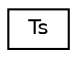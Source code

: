 digraph "Graphical Class Hierarchy"
{
  edge [fontname="Helvetica",fontsize="10",labelfontname="Helvetica",labelfontsize="10"];
  node [fontname="Helvetica",fontsize="10",shape=record];
  rankdir="LR";
  Node0 [label="Ts",height=0.2,width=0.4,color="black", fillcolor="white", style="filled",URL="$classTs.html"];
}
